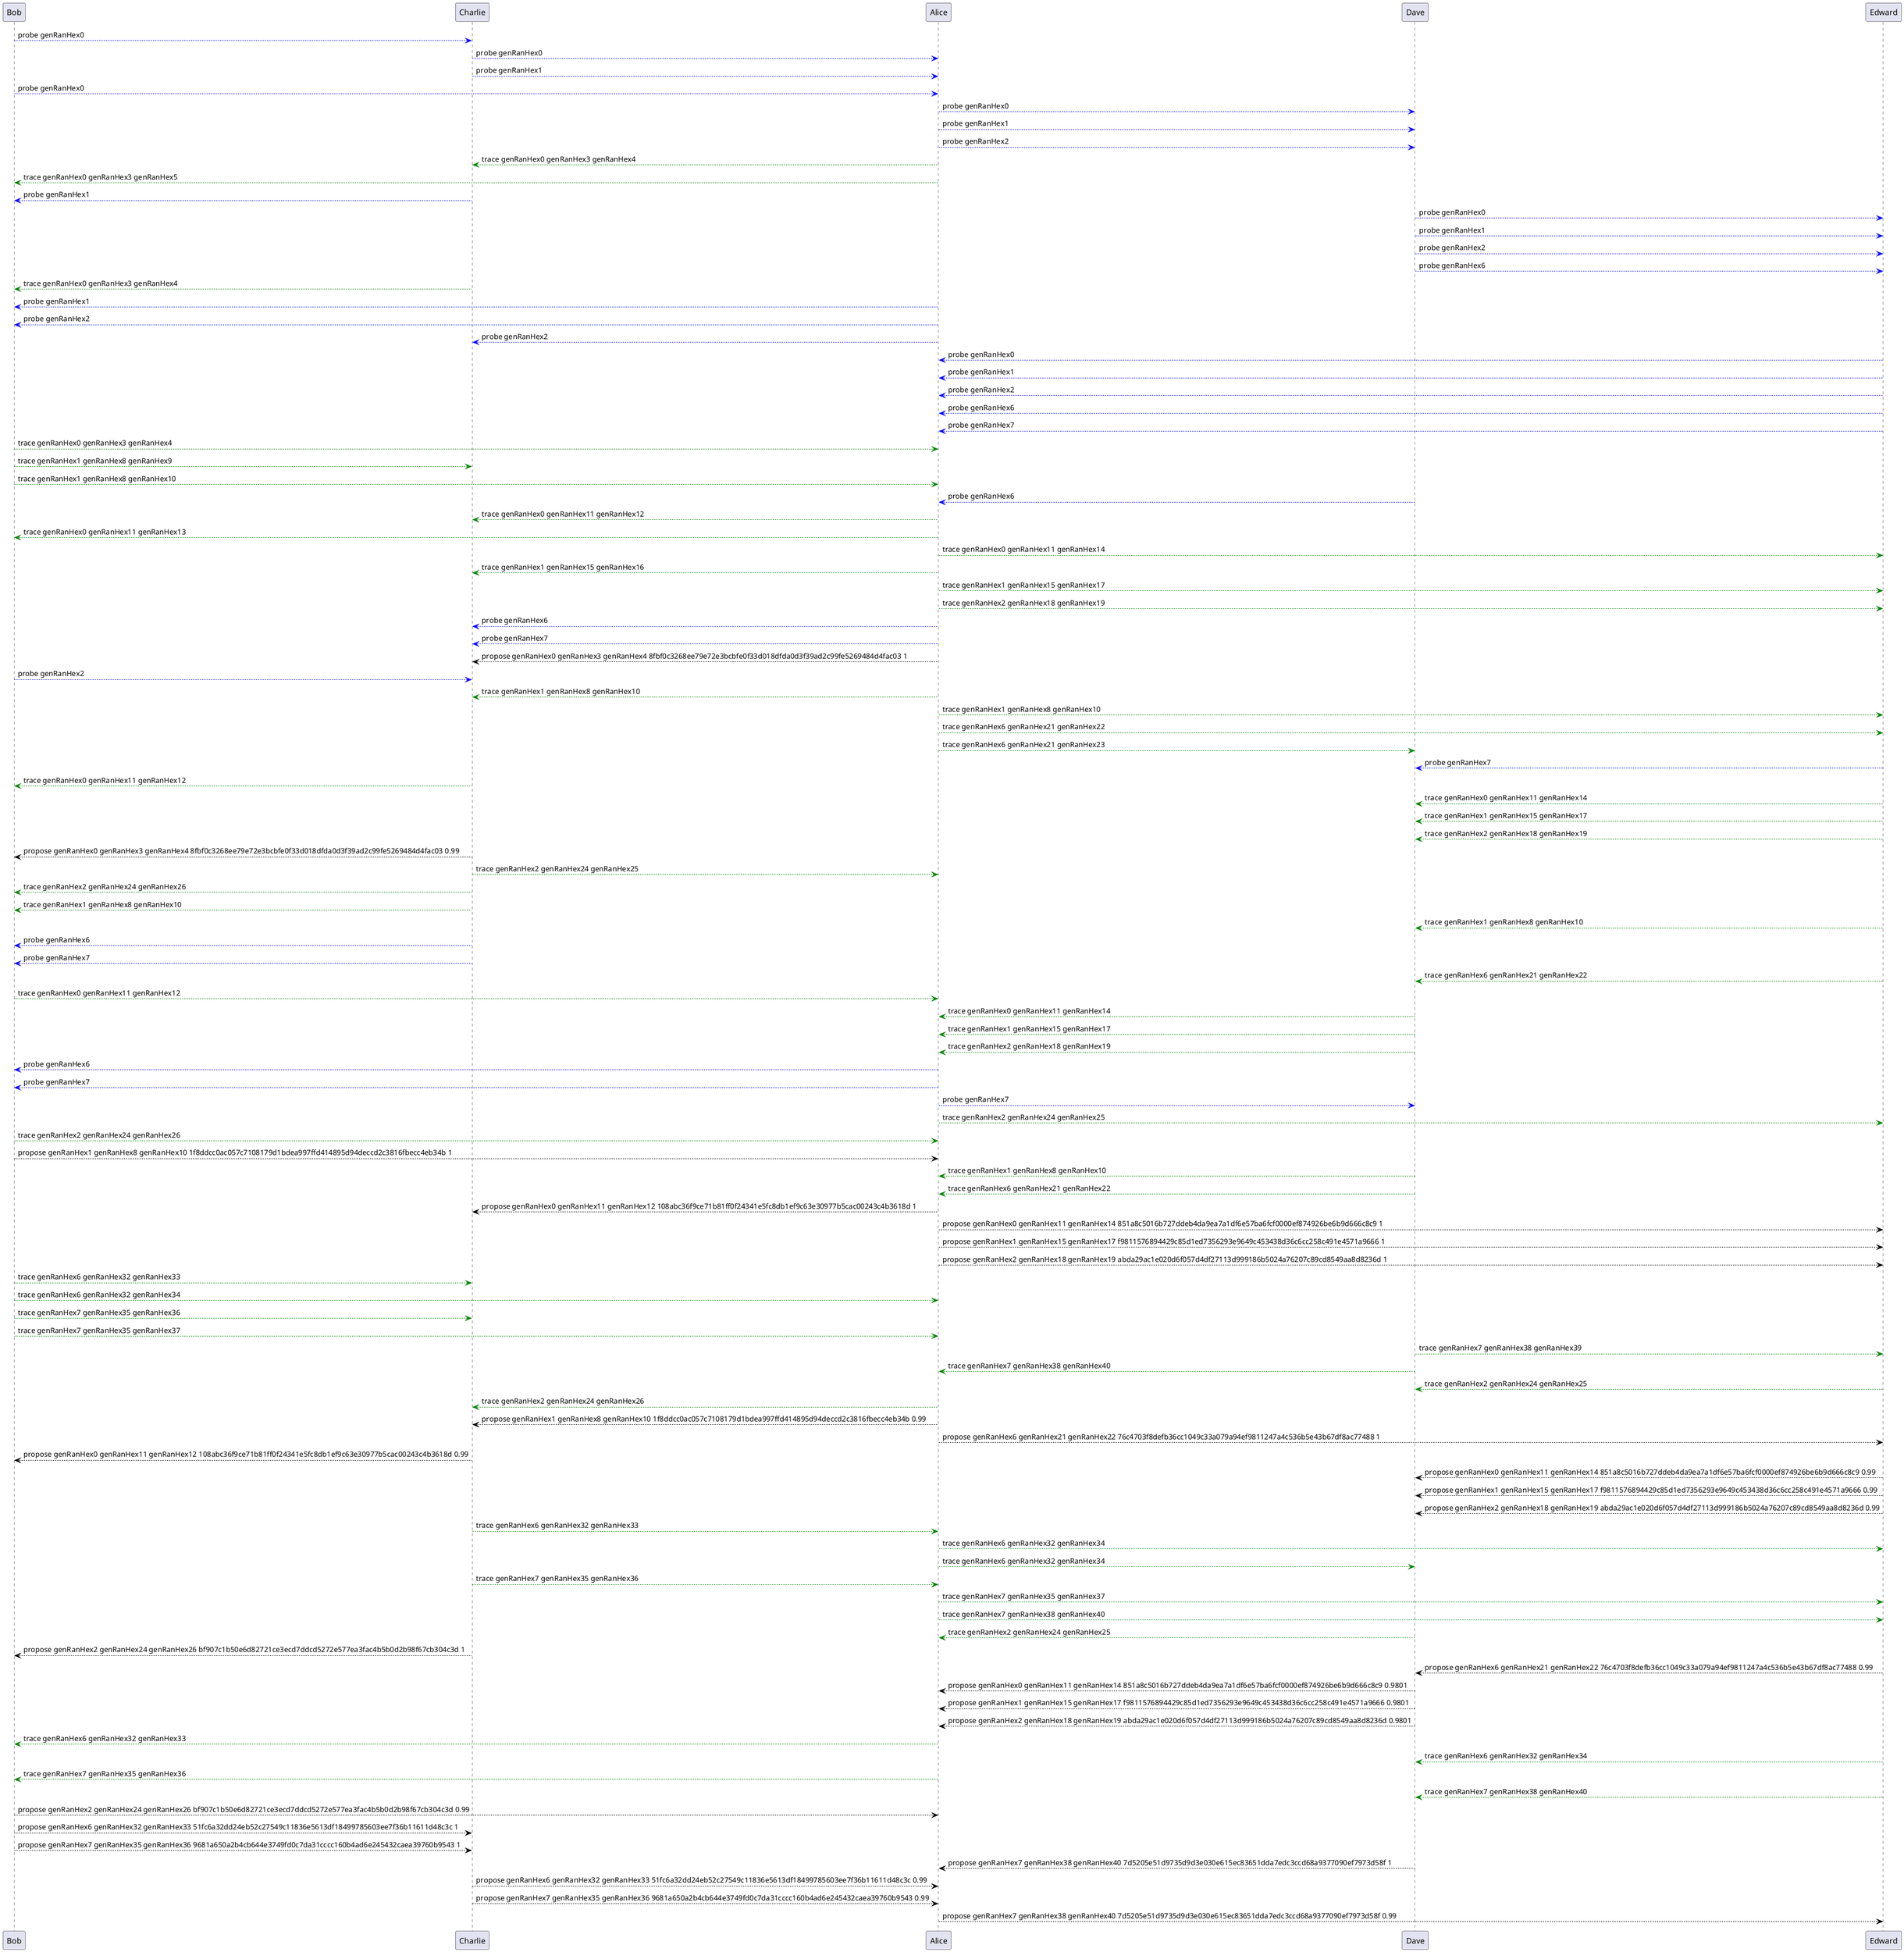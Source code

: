 @startuml messages
Bob -[#blue]-> Charlie: probe genRanHex0
Charlie -[#blue]-> Alice: probe genRanHex0
Charlie -[#blue]-> Alice: probe genRanHex1
Bob -[#blue]-> Alice: probe genRanHex0
Alice -[#blue]-> Dave: probe genRanHex0
Alice -[#blue]-> Dave: probe genRanHex1
Alice -[#blue]-> Dave: probe genRanHex2
Alice -[#green]-> Charlie: trace genRanHex0 genRanHex3 genRanHex4
Alice -[#green]-> Bob: trace genRanHex0 genRanHex3 genRanHex5
Charlie -[#blue]-> Bob: probe genRanHex1
Dave -[#blue]-> Edward: probe genRanHex0
Dave -[#blue]-> Edward: probe genRanHex1
Dave -[#blue]-> Edward: probe genRanHex2
Dave -[#blue]-> Edward: probe genRanHex6
Charlie -[#green]-> Bob: trace genRanHex0 genRanHex3 genRanHex4
Alice -[#blue]-> Bob: probe genRanHex1
Alice -[#blue]-> Bob: probe genRanHex2
Alice -[#blue]-> Charlie: probe genRanHex2
Edward -[#blue]-> Alice: probe genRanHex0
Edward -[#blue]-> Alice: probe genRanHex1
Edward -[#blue]-> Alice: probe genRanHex2
Edward -[#blue]-> Alice: probe genRanHex6
Edward -[#blue]-> Alice: probe genRanHex7
Bob -[#green]-> Alice: trace genRanHex0 genRanHex3 genRanHex4
Bob -[#green]-> Charlie: trace genRanHex1 genRanHex8 genRanHex9
Bob -[#green]-> Alice: trace genRanHex1 genRanHex8 genRanHex10
Dave -[#blue]-> Alice: probe genRanHex6
Alice -[#green]-> Charlie: trace genRanHex0 genRanHex11 genRanHex12
Alice -[#green]-> Bob: trace genRanHex0 genRanHex11 genRanHex13
Alice -[#green]-> Edward: trace genRanHex0 genRanHex11 genRanHex14
Alice -[#green]-> Charlie: trace genRanHex1 genRanHex15 genRanHex16
Alice -[#green]-> Edward: trace genRanHex1 genRanHex15 genRanHex17
Alice -[#green]-> Edward: trace genRanHex2 genRanHex18 genRanHex19
Alice -[#blue]-> Charlie: probe genRanHex6
Alice -[#blue]-> Charlie: probe genRanHex7
Alice -[#black]-> Charlie: propose genRanHex0 genRanHex3 genRanHex4 8fbf0c3268ee79e72e3bcbfe0f33d018dfda0d3f39ad2c99fe5269484d4fac03 1
Bob -[#blue]-> Charlie: probe genRanHex2
Alice -[#green]-> Charlie: trace genRanHex1 genRanHex8 genRanHex10
Alice -[#green]-> Edward: trace genRanHex1 genRanHex8 genRanHex10
Alice -[#green]-> Edward: trace genRanHex6 genRanHex21 genRanHex22
Alice -[#green]-> Dave: trace genRanHex6 genRanHex21 genRanHex23
Edward -[#blue]-> Dave: probe genRanHex7
Charlie -[#green]-> Bob: trace genRanHex0 genRanHex11 genRanHex12
Edward -[#green]-> Dave: trace genRanHex0 genRanHex11 genRanHex14
Edward -[#green]-> Dave: trace genRanHex1 genRanHex15 genRanHex17
Edward -[#green]-> Dave: trace genRanHex2 genRanHex18 genRanHex19
Charlie -[#black]-> Bob: propose genRanHex0 genRanHex3 genRanHex4 8fbf0c3268ee79e72e3bcbfe0f33d018dfda0d3f39ad2c99fe5269484d4fac03 0.99
Charlie -[#green]-> Alice: trace genRanHex2 genRanHex24 genRanHex25
Charlie -[#green]-> Bob: trace genRanHex2 genRanHex24 genRanHex26
Charlie -[#green]-> Bob: trace genRanHex1 genRanHex8 genRanHex10
Edward -[#green]-> Dave: trace genRanHex1 genRanHex8 genRanHex10
Charlie -[#blue]-> Bob: probe genRanHex6
Charlie -[#blue]-> Bob: probe genRanHex7
Edward -[#green]-> Dave: trace genRanHex6 genRanHex21 genRanHex22
Bob -[#green]-> Alice: trace genRanHex0 genRanHex11 genRanHex12
Dave -[#green]-> Alice: trace genRanHex0 genRanHex11 genRanHex14
Dave -[#green]-> Alice: trace genRanHex1 genRanHex15 genRanHex17
Dave -[#green]-> Alice: trace genRanHex2 genRanHex18 genRanHex19
Alice -[#blue]-> Bob: probe genRanHex6
Alice -[#blue]-> Bob: probe genRanHex7
Alice -[#blue]-> Dave: probe genRanHex7
Alice -[#green]-> Edward: trace genRanHex2 genRanHex24 genRanHex25
Bob -[#green]-> Alice: trace genRanHex2 genRanHex24 genRanHex26
Bob -[#black]-> Alice: propose genRanHex1 genRanHex8 genRanHex10 1f8ddcc0ac057c7108179d1bdea997ffd414895d94deccd2c3816fbecc4eb34b 1
Dave -[#green]-> Alice: trace genRanHex1 genRanHex8 genRanHex10
Dave -[#green]-> Alice: trace genRanHex6 genRanHex21 genRanHex22
Alice -[#black]-> Charlie: propose genRanHex0 genRanHex11 genRanHex12 108abc36f9ce71b81ff0f24341e5fc8db1ef9c63e30977b5cac00243c4b3618d 1
Alice -[#black]-> Edward: propose genRanHex0 genRanHex11 genRanHex14 851a8c5016b727ddeb4da9ea7a1df6e57ba6fcf0000ef874926be6b9d666c8c9 1
Alice -[#black]-> Edward: propose genRanHex1 genRanHex15 genRanHex17 f9811576894429c85d1ed7356293e9649c453438d36c6cc258c491e4571a9666 1
Alice -[#black]-> Edward: propose genRanHex2 genRanHex18 genRanHex19 abda29ac1e020d6f057d4df27113d999186b5024a76207c89cd8549aa8d8236d 1
Bob -[#green]-> Charlie: trace genRanHex6 genRanHex32 genRanHex33
Bob -[#green]-> Alice: trace genRanHex6 genRanHex32 genRanHex34
Bob -[#green]-> Charlie: trace genRanHex7 genRanHex35 genRanHex36
Bob -[#green]-> Alice: trace genRanHex7 genRanHex35 genRanHex37
Dave -[#green]-> Edward: trace genRanHex7 genRanHex38 genRanHex39
Dave -[#green]-> Alice: trace genRanHex7 genRanHex38 genRanHex40
Edward -[#green]-> Dave: trace genRanHex2 genRanHex24 genRanHex25
Alice -[#green]-> Charlie: trace genRanHex2 genRanHex24 genRanHex26
Alice -[#black]-> Charlie: propose genRanHex1 genRanHex8 genRanHex10 1f8ddcc0ac057c7108179d1bdea997ffd414895d94deccd2c3816fbecc4eb34b 0.99
Alice -[#black]-> Edward: propose genRanHex6 genRanHex21 genRanHex22 76c4703f8defb36cc1049c33a079a94ef9811247a4c536b5e43b67df8ac77488 1
Charlie -[#black]-> Bob: propose genRanHex0 genRanHex11 genRanHex12 108abc36f9ce71b81ff0f24341e5fc8db1ef9c63e30977b5cac00243c4b3618d 0.99
Edward -[#black]-> Dave: propose genRanHex0 genRanHex11 genRanHex14 851a8c5016b727ddeb4da9ea7a1df6e57ba6fcf0000ef874926be6b9d666c8c9 0.99
Edward -[#black]-> Dave: propose genRanHex1 genRanHex15 genRanHex17 f9811576894429c85d1ed7356293e9649c453438d36c6cc258c491e4571a9666 0.99
Edward -[#black]-> Dave: propose genRanHex2 genRanHex18 genRanHex19 abda29ac1e020d6f057d4df27113d999186b5024a76207c89cd8549aa8d8236d 0.99
Charlie -[#green]-> Alice: trace genRanHex6 genRanHex32 genRanHex33
Alice -[#green]-> Edward: trace genRanHex6 genRanHex32 genRanHex34
Alice -[#green]-> Dave: trace genRanHex6 genRanHex32 genRanHex34
Charlie -[#green]-> Alice: trace genRanHex7 genRanHex35 genRanHex36
Alice -[#green]-> Edward: trace genRanHex7 genRanHex35 genRanHex37
Alice -[#green]-> Edward: trace genRanHex7 genRanHex38 genRanHex40
Dave -[#green]-> Alice: trace genRanHex2 genRanHex24 genRanHex25
Charlie -[#black]-> Bob: propose genRanHex2 genRanHex24 genRanHex26 bf907c1b50e6d82721ce3ecd7ddcd5272e577ea3fac4b5b0d2b98f67cb304c3d 1
Edward -[#black]-> Dave: propose genRanHex6 genRanHex21 genRanHex22 76c4703f8defb36cc1049c33a079a94ef9811247a4c536b5e43b67df8ac77488 0.99
Dave -[#black]-> Alice: propose genRanHex0 genRanHex11 genRanHex14 851a8c5016b727ddeb4da9ea7a1df6e57ba6fcf0000ef874926be6b9d666c8c9 0.9801
Dave -[#black]-> Alice: propose genRanHex1 genRanHex15 genRanHex17 f9811576894429c85d1ed7356293e9649c453438d36c6cc258c491e4571a9666 0.9801
Dave -[#black]-> Alice: propose genRanHex2 genRanHex18 genRanHex19 abda29ac1e020d6f057d4df27113d999186b5024a76207c89cd8549aa8d8236d 0.9801
Alice -[#green]-> Bob: trace genRanHex6 genRanHex32 genRanHex33
Edward -[#green]-> Dave: trace genRanHex6 genRanHex32 genRanHex34
Alice -[#green]-> Bob: trace genRanHex7 genRanHex35 genRanHex36
Edward -[#green]-> Dave: trace genRanHex7 genRanHex38 genRanHex40
Bob -[#black]-> Alice: propose genRanHex2 genRanHex24 genRanHex26 bf907c1b50e6d82721ce3ecd7ddcd5272e577ea3fac4b5b0d2b98f67cb304c3d 0.99
Bob -[#black]-> Charlie: propose genRanHex6 genRanHex32 genRanHex33 51fc6a32dd24eb52c27549c11836e5613df18499785603ee7f36b11611d48c3c 1
Bob -[#black]-> Charlie: propose genRanHex7 genRanHex35 genRanHex36 9681a650a2b4cb644e3749fd0c7da31cccc160b4ad6e245432caea39760b9543 1
Dave -[#black]-> Alice: propose genRanHex7 genRanHex38 genRanHex40 7d5205e51d9735d9d3e030e615ec83651dda7edc3ccd68a9377090ef7973d58f 1
Charlie -[#black]-> Alice: propose genRanHex6 genRanHex32 genRanHex33 51fc6a32dd24eb52c27549c11836e5613df18499785603ee7f36b11611d48c3c 0.99
Charlie -[#black]-> Alice: propose genRanHex7 genRanHex35 genRanHex36 9681a650a2b4cb644e3749fd0c7da31cccc160b4ad6e245432caea39760b9543 0.99
Alice -[#black]-> Edward: propose genRanHex7 genRanHex38 genRanHex40 7d5205e51d9735d9d3e030e615ec83651dda7edc3ccd68a9377090ef7973d58f 0.99
@enduml